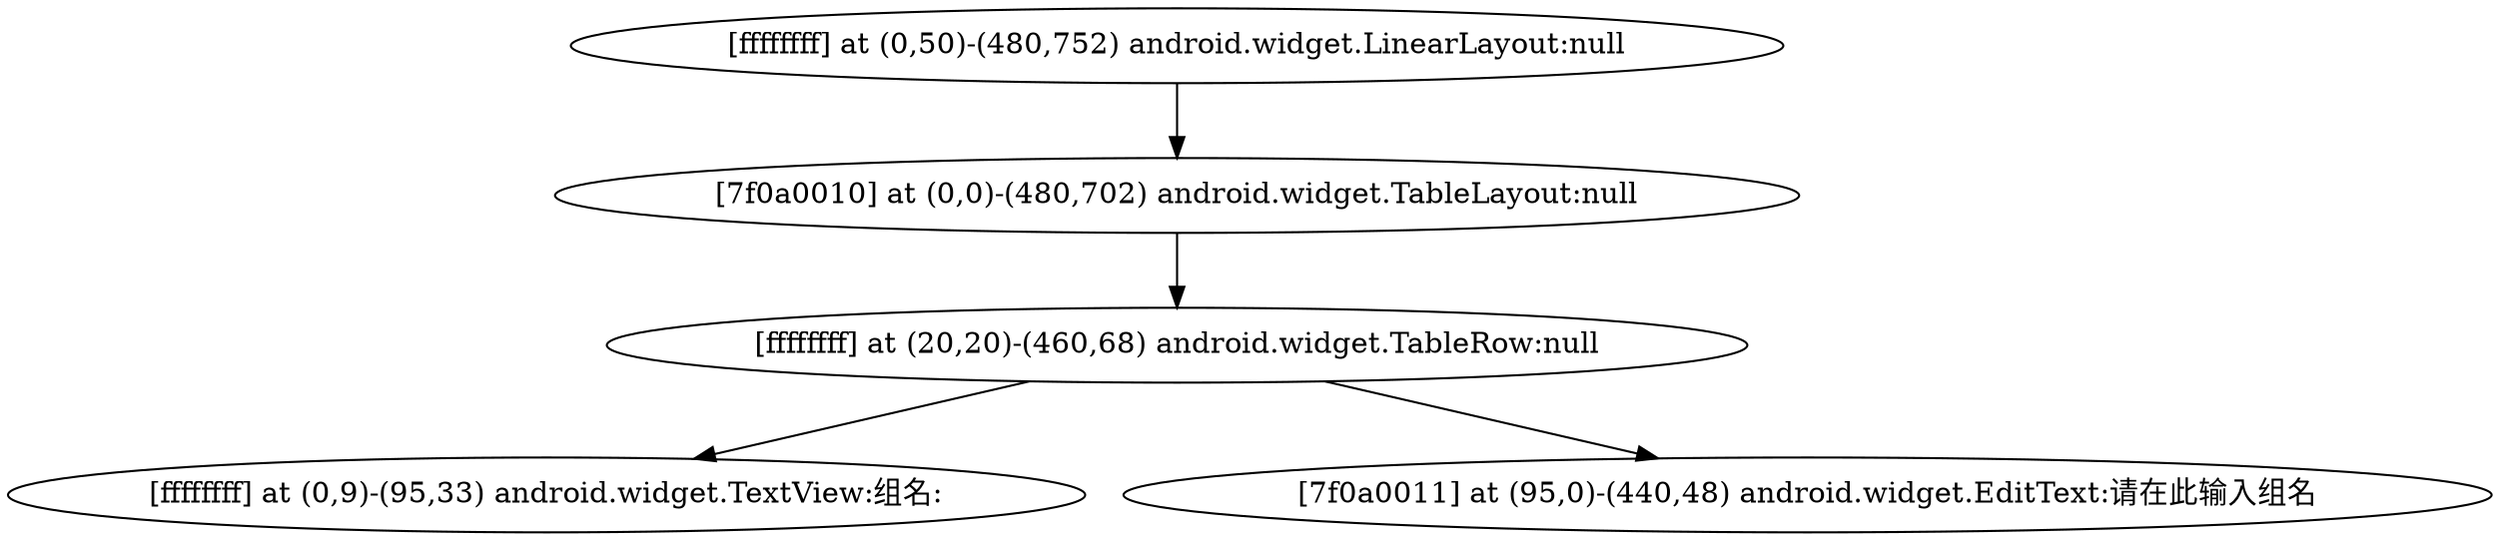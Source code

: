 strict digraph G {
  1 [ label="[ffffffff] at (0,50)-(480,752) android.widget.LinearLayout:null" ];
  2 [ label="[7f0a0010] at (0,0)-(480,702) android.widget.TableLayout:null" ];
  3 [ label="[ffffffff] at (20,20)-(460,68) android.widget.TableRow:null" ];
  4 [ label="[ffffffff] at (0,9)-(95,33) android.widget.TextView:组名:" ];
  5 [ label="[7f0a0011] at (95,0)-(440,48) android.widget.EditText:请在此输入组名" ];
  1 -> 2;
  2 -> 3;
  3 -> 4;
  3 -> 5;
}
